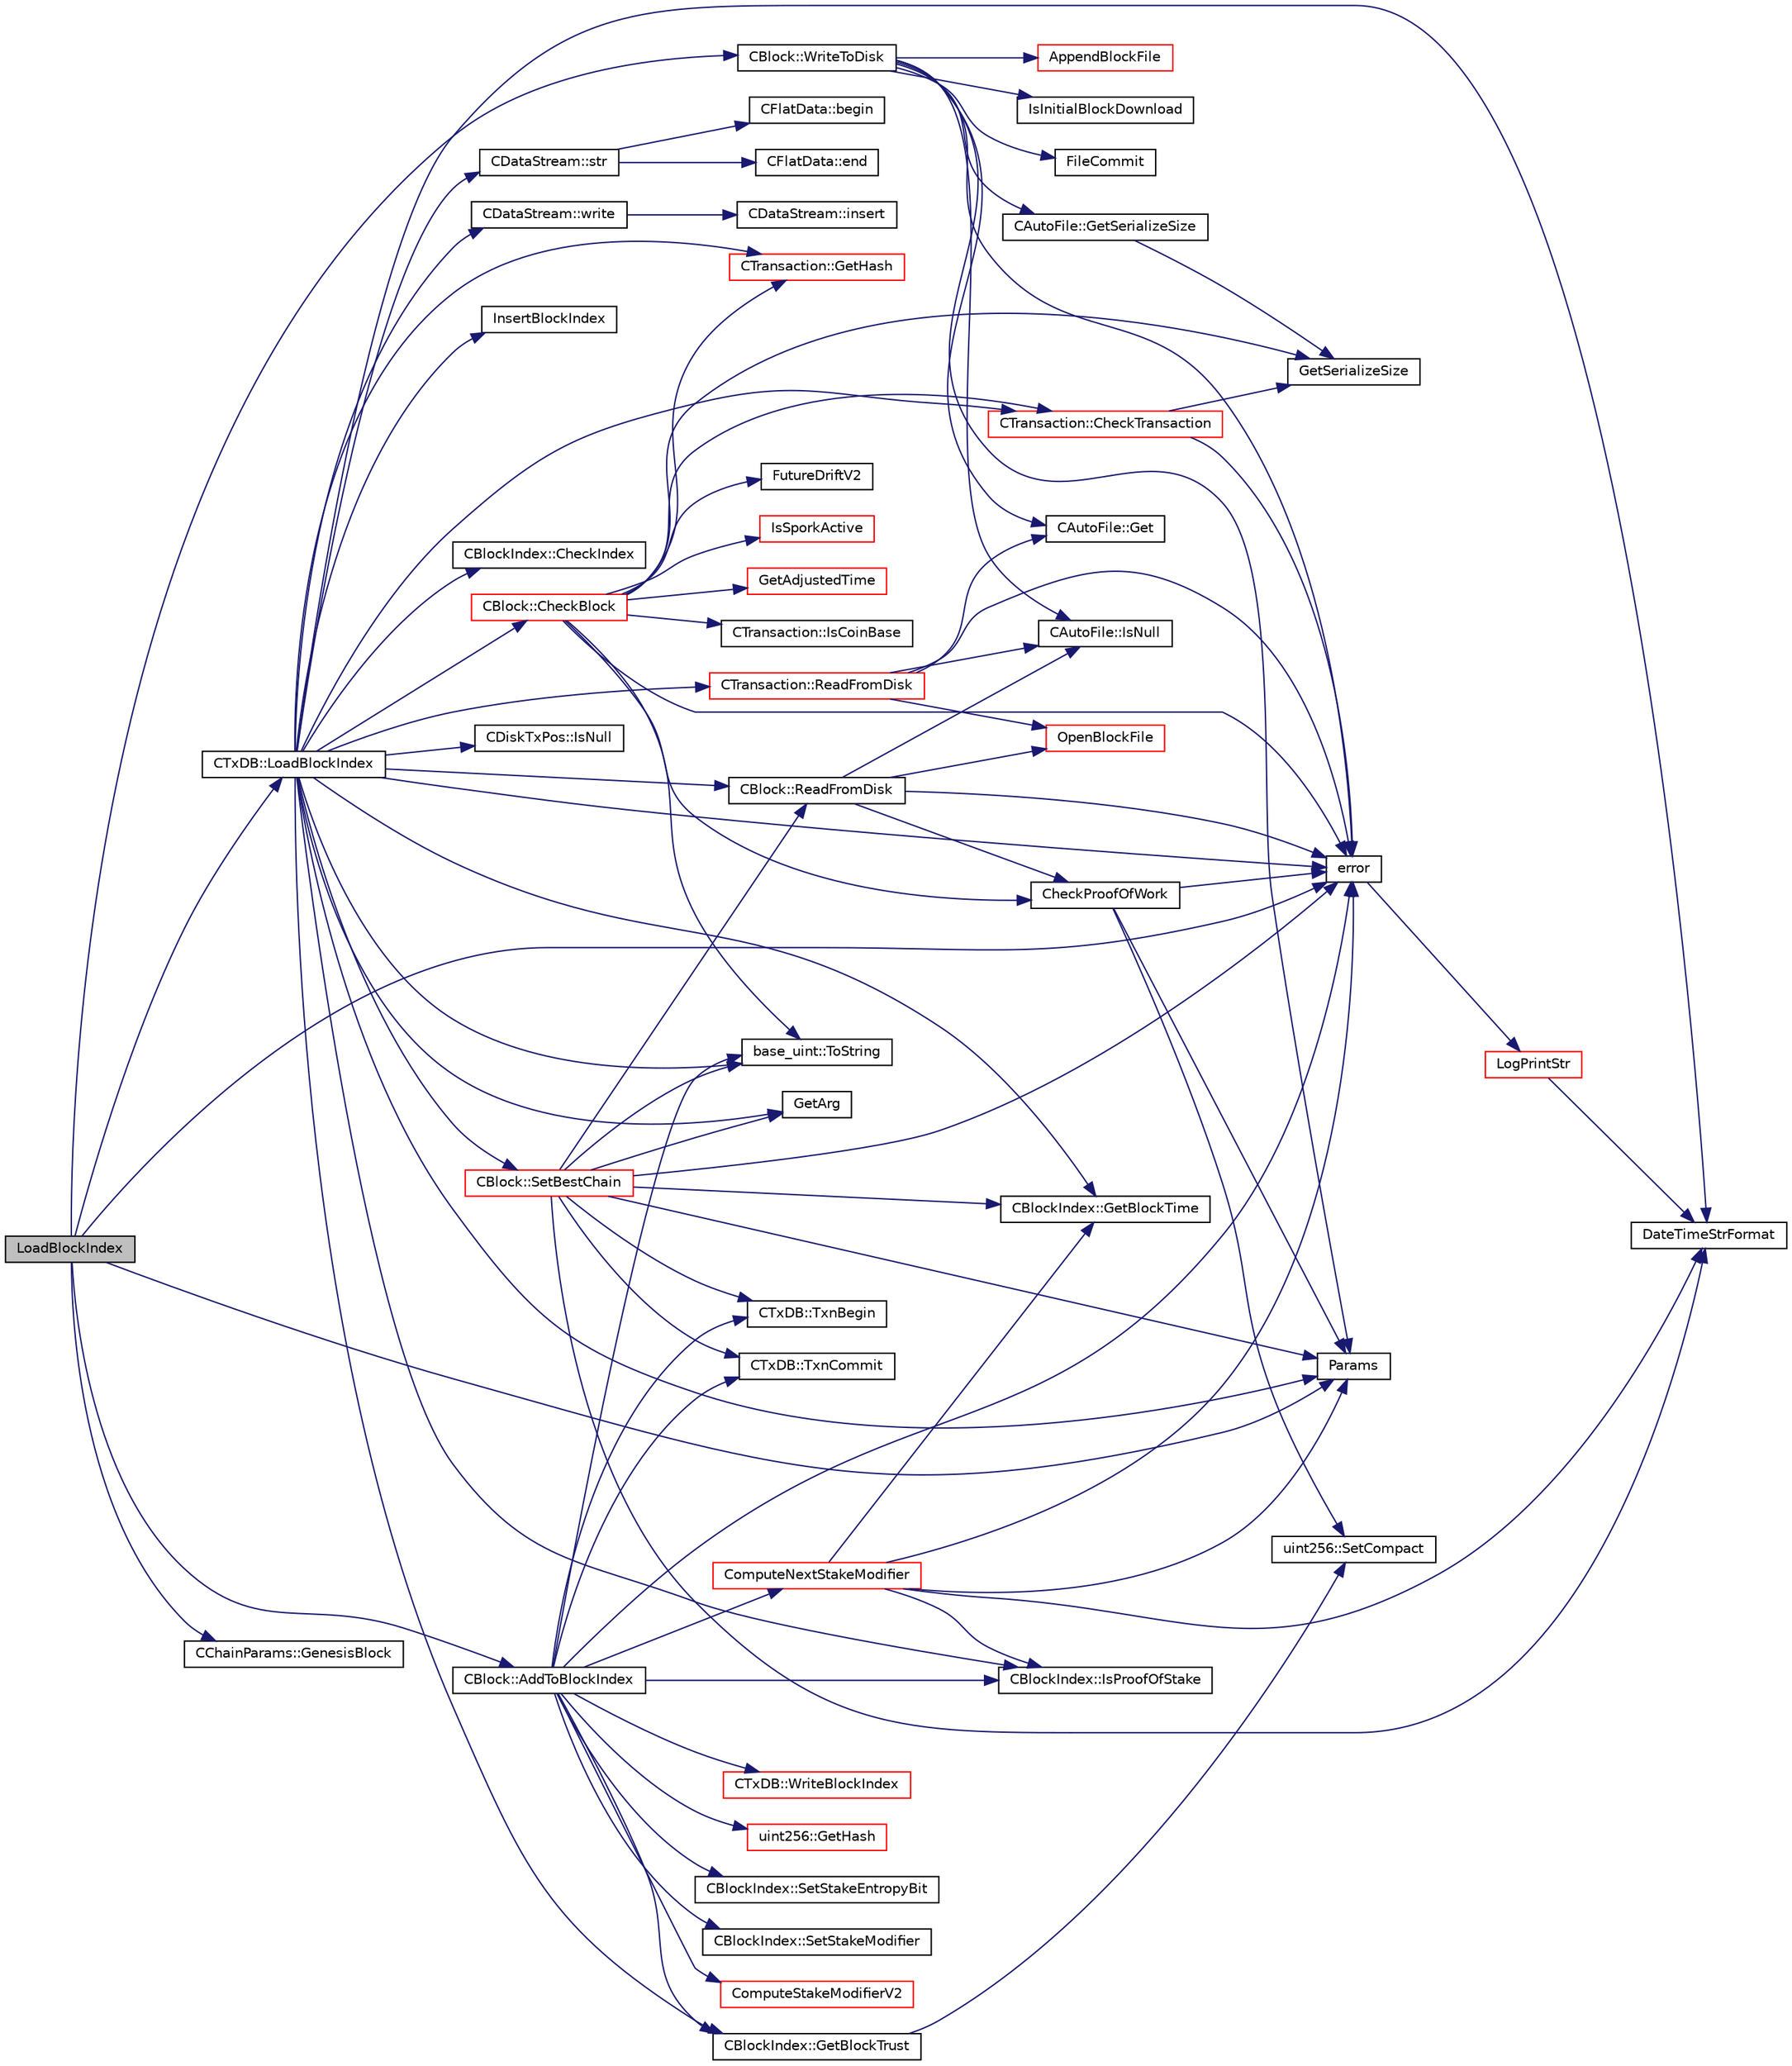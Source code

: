 digraph "LoadBlockIndex"
{
  edge [fontname="Helvetica",fontsize="10",labelfontname="Helvetica",labelfontsize="10"];
  node [fontname="Helvetica",fontsize="10",shape=record];
  rankdir="LR";
  Node2367 [label="LoadBlockIndex",height=0.2,width=0.4,color="black", fillcolor="grey75", style="filled", fontcolor="black"];
  Node2367 -> Node2368 [color="midnightblue",fontsize="10",style="solid",fontname="Helvetica"];
  Node2368 [label="CTxDB::LoadBlockIndex",height=0.2,width=0.4,color="black", fillcolor="white", style="filled",URL="$d9/d8d/class_c_tx_d_b.html#abcb9df0821d996f811f6604b452a26a0"];
  Node2368 -> Node2369 [color="midnightblue",fontsize="10",style="solid",fontname="Helvetica"];
  Node2369 [label="CDataStream::str",height=0.2,width=0.4,color="black", fillcolor="white", style="filled",URL="$d5/d41/class_c_data_stream.html#aac770a2b809917189c4476ee899b2d8b"];
  Node2369 -> Node2370 [color="midnightblue",fontsize="10",style="solid",fontname="Helvetica"];
  Node2370 [label="CFlatData::begin",height=0.2,width=0.4,color="black", fillcolor="white", style="filled",URL="$d8/d4d/class_c_flat_data.html#ac8131cc3aec84905d7786fb19ff8953d"];
  Node2369 -> Node2371 [color="midnightblue",fontsize="10",style="solid",fontname="Helvetica"];
  Node2371 [label="CFlatData::end",height=0.2,width=0.4,color="black", fillcolor="white", style="filled",URL="$d8/d4d/class_c_flat_data.html#ae88ae9f4121ff18aa8e29a3a40d7ee67"];
  Node2368 -> Node2372 [color="midnightblue",fontsize="10",style="solid",fontname="Helvetica"];
  Node2372 [label="CDataStream::write",height=0.2,width=0.4,color="black", fillcolor="white", style="filled",URL="$d5/d41/class_c_data_stream.html#abcab3fa1be7676ffdb34908ec7c84b78"];
  Node2372 -> Node2373 [color="midnightblue",fontsize="10",style="solid",fontname="Helvetica"];
  Node2373 [label="CDataStream::insert",height=0.2,width=0.4,color="black", fillcolor="white", style="filled",URL="$d5/d41/class_c_data_stream.html#a191a18802fbc0861ae118d79d33088dc"];
  Node2368 -> Node2374 [color="midnightblue",fontsize="10",style="solid",fontname="Helvetica"];
  Node2374 [label="InsertBlockIndex",height=0.2,width=0.4,color="black", fillcolor="white", style="filled",URL="$dc/d9c/txdb-leveldb_8cpp.html#a2dc40325eb0af48a1a85e92a231c6855"];
  Node2368 -> Node2375 [color="midnightblue",fontsize="10",style="solid",fontname="Helvetica"];
  Node2375 [label="Params",height=0.2,width=0.4,color="black", fillcolor="white", style="filled",URL="$df/dbf/chainparams_8cpp.html#ace5c5b706d71a324a417dd2db394fd4a",tooltip="Return the currently selected parameters. "];
  Node2368 -> Node2376 [color="midnightblue",fontsize="10",style="solid",fontname="Helvetica"];
  Node2376 [label="CBlockIndex::CheckIndex",height=0.2,width=0.4,color="black", fillcolor="white", style="filled",URL="$d3/dbd/class_c_block_index.html#a0e48b62aaeb3075b6d86e96639562ef4"];
  Node2368 -> Node2377 [color="midnightblue",fontsize="10",style="solid",fontname="Helvetica"];
  Node2377 [label="error",height=0.2,width=0.4,color="black", fillcolor="white", style="filled",URL="$d8/d3c/util_8h.html#af8985880cf4ef26df0a5aa2ffcb76662"];
  Node2377 -> Node2378 [color="midnightblue",fontsize="10",style="solid",fontname="Helvetica"];
  Node2378 [label="LogPrintStr",height=0.2,width=0.4,color="red", fillcolor="white", style="filled",URL="$d8/d3c/util_8h.html#afd4c3002b2797c0560adddb6af3ca1da"];
  Node2378 -> Node2384 [color="midnightblue",fontsize="10",style="solid",fontname="Helvetica"];
  Node2384 [label="DateTimeStrFormat",height=0.2,width=0.4,color="black", fillcolor="white", style="filled",URL="$df/d2d/util_8cpp.html#a749bc6776c8ec72d7c5e4dea56aee415"];
  Node2368 -> Node2386 [color="midnightblue",fontsize="10",style="solid",fontname="Helvetica"];
  Node2386 [label="CBlockIndex::IsProofOfStake",height=0.2,width=0.4,color="black", fillcolor="white", style="filled",URL="$d3/dbd/class_c_block_index.html#a2438a891e9d43821c0d99e1bdac56fde"];
  Node2368 -> Node2387 [color="midnightblue",fontsize="10",style="solid",fontname="Helvetica"];
  Node2387 [label="CBlockIndex::GetBlockTrust",height=0.2,width=0.4,color="black", fillcolor="white", style="filled",URL="$d3/dbd/class_c_block_index.html#a59372ec3586ce89140acf3affc6e1f70"];
  Node2387 -> Node2388 [color="midnightblue",fontsize="10",style="solid",fontname="Helvetica"];
  Node2388 [label="uint256::SetCompact",height=0.2,width=0.4,color="black", fillcolor="white", style="filled",URL="$d2/d86/classuint256.html#a54bc91c8535c43f881bba1fdb11ca7fa",tooltip="The \"compact\" format is a representation of a whole number N using an unsigned 32bit number similar t..."];
  Node2368 -> Node2389 [color="midnightblue",fontsize="10",style="solid",fontname="Helvetica"];
  Node2389 [label="base_uint::ToString",height=0.2,width=0.4,color="black", fillcolor="white", style="filled",URL="$da/df7/classbase__uint.html#acccba4d9d51a0c36261718ca0cbb293b"];
  Node2368 -> Node2384 [color="midnightblue",fontsize="10",style="solid",fontname="Helvetica"];
  Node2368 -> Node2390 [color="midnightblue",fontsize="10",style="solid",fontname="Helvetica"];
  Node2390 [label="CBlockIndex::GetBlockTime",height=0.2,width=0.4,color="black", fillcolor="white", style="filled",URL="$d3/dbd/class_c_block_index.html#a9fe0d4463c07c466f66252e8eec25f5c"];
  Node2368 -> Node2391 [color="midnightblue",fontsize="10",style="solid",fontname="Helvetica"];
  Node2391 [label="GetArg",height=0.2,width=0.4,color="black", fillcolor="white", style="filled",URL="$df/d2d/util_8cpp.html#a24f685720bf40370e5bd2a192ad50cd8",tooltip="Return string argument or default value. "];
  Node2368 -> Node2392 [color="midnightblue",fontsize="10",style="solid",fontname="Helvetica"];
  Node2392 [label="CBlock::ReadFromDisk",height=0.2,width=0.4,color="black", fillcolor="white", style="filled",URL="$d3/d51/class_c_block.html#a77a1b1e9902e1e557d762f5a5f325cd8"];
  Node2392 -> Node2393 [color="midnightblue",fontsize="10",style="solid",fontname="Helvetica"];
  Node2393 [label="OpenBlockFile",height=0.2,width=0.4,color="red", fillcolor="white", style="filled",URL="$d4/dbf/main_8h.html#acaa494f20aefb99c5f5f9022a97d0040"];
  Node2392 -> Node2395 [color="midnightblue",fontsize="10",style="solid",fontname="Helvetica"];
  Node2395 [label="CAutoFile::IsNull",height=0.2,width=0.4,color="black", fillcolor="white", style="filled",URL="$df/dc9/class_c_auto_file.html#a7fd47268b6d85a89acafdb73559f8e78",tooltip="Return true if the wrapped FILE* is NULL, false otherwise. "];
  Node2392 -> Node2377 [color="midnightblue",fontsize="10",style="solid",fontname="Helvetica"];
  Node2392 -> Node2396 [color="midnightblue",fontsize="10",style="solid",fontname="Helvetica"];
  Node2396 [label="CheckProofOfWork",height=0.2,width=0.4,color="black", fillcolor="white", style="filled",URL="$d1/d08/proofs_8cpp.html#a20a76dbc6ac5b8a6e0aaef85522b1069",tooltip="Check whether a block hash satisfies the proof-of-work requirement specified by nBits. "];
  Node2396 -> Node2388 [color="midnightblue",fontsize="10",style="solid",fontname="Helvetica"];
  Node2396 -> Node2375 [color="midnightblue",fontsize="10",style="solid",fontname="Helvetica"];
  Node2396 -> Node2377 [color="midnightblue",fontsize="10",style="solid",fontname="Helvetica"];
  Node2368 -> Node2397 [color="midnightblue",fontsize="10",style="solid",fontname="Helvetica"];
  Node2397 [label="CBlock::CheckBlock",height=0.2,width=0.4,color="red", fillcolor="white", style="filled",URL="$d3/d51/class_c_block.html#a423d19b5a2bf03e26cd412976df3ab20"];
  Node2397 -> Node2398 [color="midnightblue",fontsize="10",style="solid",fontname="Helvetica"];
  Node2398 [label="GetSerializeSize",height=0.2,width=0.4,color="black", fillcolor="white", style="filled",URL="$df/d9d/serialize_8h.html#a48239e478ae730373d1984fe304ca025"];
  Node2397 -> Node2377 [color="midnightblue",fontsize="10",style="solid",fontname="Helvetica"];
  Node2397 -> Node2396 [color="midnightblue",fontsize="10",style="solid",fontname="Helvetica"];
  Node2397 -> Node2399 [color="midnightblue",fontsize="10",style="solid",fontname="Helvetica"];
  Node2399 [label="FutureDriftV2",height=0.2,width=0.4,color="black", fillcolor="white", style="filled",URL="$d4/dbf/main_8h.html#a8ee438ddf693ec1d68339a306a0b4d30"];
  Node2397 -> Node2400 [color="midnightblue",fontsize="10",style="solid",fontname="Helvetica"];
  Node2400 [label="GetAdjustedTime",height=0.2,width=0.4,color="red", fillcolor="white", style="filled",URL="$df/d2d/util_8cpp.html#a09f81b9c7650f898cf3cf305b87547e6"];
  Node2397 -> Node2402 [color="midnightblue",fontsize="10",style="solid",fontname="Helvetica"];
  Node2402 [label="IsSporkActive",height=0.2,width=0.4,color="red", fillcolor="white", style="filled",URL="$df/d0d/spork_8cpp.html#a3305663176e21e81c80dc951a7f8ea5e"];
  Node2397 -> Node2403 [color="midnightblue",fontsize="10",style="solid",fontname="Helvetica"];
  Node2403 [label="CTransaction::IsCoinBase",height=0.2,width=0.4,color="black", fillcolor="white", style="filled",URL="$df/d43/class_c_transaction.html#a96256e8ac1bf79ad9c057e48c41132dd"];
  Node2397 -> Node2404 [color="midnightblue",fontsize="10",style="solid",fontname="Helvetica"];
  Node2404 [label="CTransaction::GetHash",height=0.2,width=0.4,color="red", fillcolor="white", style="filled",URL="$df/d43/class_c_transaction.html#a0b46d80e82ca324e82c2ce3fc1492bfa"];
  Node2397 -> Node2389 [color="midnightblue",fontsize="10",style="solid",fontname="Helvetica"];
  Node2397 -> Node2424 [color="midnightblue",fontsize="10",style="solid",fontname="Helvetica"];
  Node2424 [label="CTransaction::CheckTransaction",height=0.2,width=0.4,color="red", fillcolor="white", style="filled",URL="$df/d43/class_c_transaction.html#a2104329681e2749baeeaaf47c0af482d"];
  Node2424 -> Node2377 [color="midnightblue",fontsize="10",style="solid",fontname="Helvetica"];
  Node2424 -> Node2398 [color="midnightblue",fontsize="10",style="solid",fontname="Helvetica"];
  Node2368 -> Node2404 [color="midnightblue",fontsize="10",style="solid",fontname="Helvetica"];
  Node2368 -> Node2430 [color="midnightblue",fontsize="10",style="solid",fontname="Helvetica"];
  Node2430 [label="CTransaction::ReadFromDisk",height=0.2,width=0.4,color="red", fillcolor="white", style="filled",URL="$df/d43/class_c_transaction.html#ad9d526afecbd816c385343f60c5352fd"];
  Node2430 -> Node2393 [color="midnightblue",fontsize="10",style="solid",fontname="Helvetica"];
  Node2430 -> Node2395 [color="midnightblue",fontsize="10",style="solid",fontname="Helvetica"];
  Node2430 -> Node2377 [color="midnightblue",fontsize="10",style="solid",fontname="Helvetica"];
  Node2430 -> Node2431 [color="midnightblue",fontsize="10",style="solid",fontname="Helvetica"];
  Node2431 [label="CAutoFile::Get",height=0.2,width=0.4,color="black", fillcolor="white", style="filled",URL="$df/dc9/class_c_auto_file.html#a2c1ad2d25562fea82a54bdef2793a0dd",tooltip="Get wrapped FILE* without transfer of ownership. "];
  Node2368 -> Node2433 [color="midnightblue",fontsize="10",style="solid",fontname="Helvetica"];
  Node2433 [label="CDiskTxPos::IsNull",height=0.2,width=0.4,color="black", fillcolor="white", style="filled",URL="$d3/d3c/class_c_disk_tx_pos.html#ae768f5311eb0662c04575a3d2bf47561"];
  Node2368 -> Node2424 [color="midnightblue",fontsize="10",style="solid",fontname="Helvetica"];
  Node2368 -> Node2434 [color="midnightblue",fontsize="10",style="solid",fontname="Helvetica"];
  Node2434 [label="CBlock::SetBestChain",height=0.2,width=0.4,color="red", fillcolor="white", style="filled",URL="$d3/d51/class_c_block.html#a6e308b2d75d1cfc4a75eda36feb60ca1"];
  Node2434 -> Node2435 [color="midnightblue",fontsize="10",style="solid",fontname="Helvetica"];
  Node2435 [label="CTxDB::TxnBegin",height=0.2,width=0.4,color="black", fillcolor="white", style="filled",URL="$d9/d8d/class_c_tx_d_b.html#af3c27c5cb8f922b5c03840feda844016"];
  Node2434 -> Node2377 [color="midnightblue",fontsize="10",style="solid",fontname="Helvetica"];
  Node2434 -> Node2375 [color="midnightblue",fontsize="10",style="solid",fontname="Helvetica"];
  Node2434 -> Node2438 [color="midnightblue",fontsize="10",style="solid",fontname="Helvetica"];
  Node2438 [label="CTxDB::TxnCommit",height=0.2,width=0.4,color="black", fillcolor="white", style="filled",URL="$d9/d8d/class_c_tx_d_b.html#aff04f078df2fc3640d559ce62fc9a6a2"];
  Node2434 -> Node2392 [color="midnightblue",fontsize="10",style="solid",fontname="Helvetica"];
  Node2434 -> Node2389 [color="midnightblue",fontsize="10",style="solid",fontname="Helvetica"];
  Node2434 -> Node2384 [color="midnightblue",fontsize="10",style="solid",fontname="Helvetica"];
  Node2434 -> Node2390 [color="midnightblue",fontsize="10",style="solid",fontname="Helvetica"];
  Node2434 -> Node2391 [color="midnightblue",fontsize="10",style="solid",fontname="Helvetica"];
  Node2367 -> Node2375 [color="midnightblue",fontsize="10",style="solid",fontname="Helvetica"];
  Node2367 -> Node2646 [color="midnightblue",fontsize="10",style="solid",fontname="Helvetica"];
  Node2646 [label="CChainParams::GenesisBlock",height=0.2,width=0.4,color="black", fillcolor="white", style="filled",URL="$d1/d4f/class_c_chain_params.html#abee677792d8f64e9dc766738ca0fbb55"];
  Node2367 -> Node2647 [color="midnightblue",fontsize="10",style="solid",fontname="Helvetica"];
  Node2647 [label="CBlock::WriteToDisk",height=0.2,width=0.4,color="black", fillcolor="white", style="filled",URL="$d3/d51/class_c_block.html#a606df2cab7dc67e5dd11b157d288cf2b"];
  Node2647 -> Node2648 [color="midnightblue",fontsize="10",style="solid",fontname="Helvetica"];
  Node2648 [label="AppendBlockFile",height=0.2,width=0.4,color="red", fillcolor="white", style="filled",URL="$d4/dbf/main_8h.html#a62302a7b63a33b410581fccd0152df1e"];
  Node2647 -> Node2395 [color="midnightblue",fontsize="10",style="solid",fontname="Helvetica"];
  Node2647 -> Node2377 [color="midnightblue",fontsize="10",style="solid",fontname="Helvetica"];
  Node2647 -> Node2650 [color="midnightblue",fontsize="10",style="solid",fontname="Helvetica"];
  Node2650 [label="CAutoFile::GetSerializeSize",height=0.2,width=0.4,color="black", fillcolor="white", style="filled",URL="$df/dc9/class_c_auto_file.html#a883a261f0d7d0320f72152ff2167fd24"];
  Node2650 -> Node2398 [color="midnightblue",fontsize="10",style="solid",fontname="Helvetica"];
  Node2647 -> Node2375 [color="midnightblue",fontsize="10",style="solid",fontname="Helvetica"];
  Node2647 -> Node2431 [color="midnightblue",fontsize="10",style="solid",fontname="Helvetica"];
  Node2647 -> Node2651 [color="midnightblue",fontsize="10",style="solid",fontname="Helvetica"];
  Node2651 [label="IsInitialBlockDownload",height=0.2,width=0.4,color="black", fillcolor="white", style="filled",URL="$d4/dbf/main_8h.html#a5edcd96316574fd4a7f3ae0922a5cfd6"];
  Node2647 -> Node2618 [color="midnightblue",fontsize="10",style="solid",fontname="Helvetica"];
  Node2618 [label="FileCommit",height=0.2,width=0.4,color="black", fillcolor="white", style="filled",URL="$df/d2d/util_8cpp.html#a7572b77c2a5191de8d40d4050322ab84"];
  Node2367 -> Node2377 [color="midnightblue",fontsize="10",style="solid",fontname="Helvetica"];
  Node2367 -> Node2652 [color="midnightblue",fontsize="10",style="solid",fontname="Helvetica"];
  Node2652 [label="CBlock::AddToBlockIndex",height=0.2,width=0.4,color="black", fillcolor="white", style="filled",URL="$d3/d51/class_c_block.html#afab527f890c5575db3b1a2b17f47bf5a"];
  Node2652 -> Node2377 [color="midnightblue",fontsize="10",style="solid",fontname="Helvetica"];
  Node2652 -> Node2389 [color="midnightblue",fontsize="10",style="solid",fontname="Helvetica"];
  Node2652 -> Node2387 [color="midnightblue",fontsize="10",style="solid",fontname="Helvetica"];
  Node2652 -> Node2653 [color="midnightblue",fontsize="10",style="solid",fontname="Helvetica"];
  Node2653 [label="CBlockIndex::SetStakeEntropyBit",height=0.2,width=0.4,color="black", fillcolor="white", style="filled",URL="$d3/dbd/class_c_block_index.html#a7a161878ce10e36cf7c12004f31357cf"];
  Node2652 -> Node2654 [color="midnightblue",fontsize="10",style="solid",fontname="Helvetica"];
  Node2654 [label="ComputeNextStakeModifier",height=0.2,width=0.4,color="red", fillcolor="white", style="filled",URL="$d1/df6/stake_8cpp.html#aa58b095aa0abb6f956cc68169124099a"];
  Node2654 -> Node2377 [color="midnightblue",fontsize="10",style="solid",fontname="Helvetica"];
  Node2654 -> Node2384 [color="midnightblue",fontsize="10",style="solid",fontname="Helvetica"];
  Node2654 -> Node2390 [color="midnightblue",fontsize="10",style="solid",fontname="Helvetica"];
  Node2654 -> Node2375 [color="midnightblue",fontsize="10",style="solid",fontname="Helvetica"];
  Node2654 -> Node2386 [color="midnightblue",fontsize="10",style="solid",fontname="Helvetica"];
  Node2652 -> Node2664 [color="midnightblue",fontsize="10",style="solid",fontname="Helvetica"];
  Node2664 [label="CBlockIndex::SetStakeModifier",height=0.2,width=0.4,color="black", fillcolor="white", style="filled",URL="$d3/dbd/class_c_block_index.html#acc51fc41aa2b57c4f700aa09cdde92f8"];
  Node2652 -> Node2665 [color="midnightblue",fontsize="10",style="solid",fontname="Helvetica"];
  Node2665 [label="ComputeStakeModifierV2",height=0.2,width=0.4,color="red", fillcolor="white", style="filled",URL="$d1/df6/stake_8cpp.html#ae7cea47493b7e179fe492df175c9cfdc"];
  Node2652 -> Node2386 [color="midnightblue",fontsize="10",style="solid",fontname="Helvetica"];
  Node2652 -> Node2435 [color="midnightblue",fontsize="10",style="solid",fontname="Helvetica"];
  Node2652 -> Node2441 [color="midnightblue",fontsize="10",style="solid",fontname="Helvetica"];
  Node2441 [label="CTxDB::WriteBlockIndex",height=0.2,width=0.4,color="red", fillcolor="white", style="filled",URL="$d9/d8d/class_c_tx_d_b.html#a56f170187a609bd747c29b3a4adddd8e"];
  Node2652 -> Node2438 [color="midnightblue",fontsize="10",style="solid",fontname="Helvetica"];
  Node2652 -> Node2639 [color="midnightblue",fontsize="10",style="solid",fontname="Helvetica"];
  Node2639 [label="uint256::GetHash",height=0.2,width=0.4,color="red", fillcolor="white", style="filled",URL="$d2/d86/classuint256.html#a6dfa79998c7cb7def7a6c7c0a6915c58"];
}

